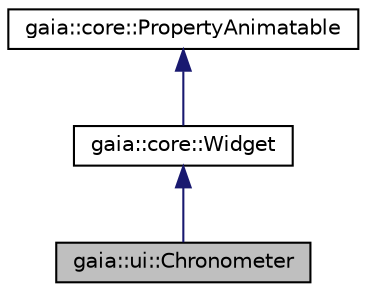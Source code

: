 digraph G
{
  edge [fontname="Helvetica",fontsize="10",labelfontname="Helvetica",labelfontsize="10"];
  node [fontname="Helvetica",fontsize="10",shape=record];
  Node1 [label="gaia::ui::Chronometer",height=0.2,width=0.4,color="black", fillcolor="grey75", style="filled" fontcolor="black"];
  Node2 -> Node1 [dir=back,color="midnightblue",fontsize="10",style="solid",fontname="Helvetica"];
  Node2 [label="gaia::core::Widget",height=0.2,width=0.4,color="black", fillcolor="white", style="filled",URL="$d8/dac/classgaia_1_1core_1_1_widget.html",tooltip="The Widget class is the base class of all user interface component."];
  Node3 -> Node2 [dir=back,color="midnightblue",fontsize="10",style="solid",fontname="Helvetica"];
  Node3 [label="gaia::core::PropertyAnimatable",height=0.2,width=0.4,color="black", fillcolor="white", style="filled",URL="$d0/db2/classgaia_1_1core_1_1_property_animatable.html",tooltip="Any animation object need to implement PropertyAnimatable because of setting value."];
}
